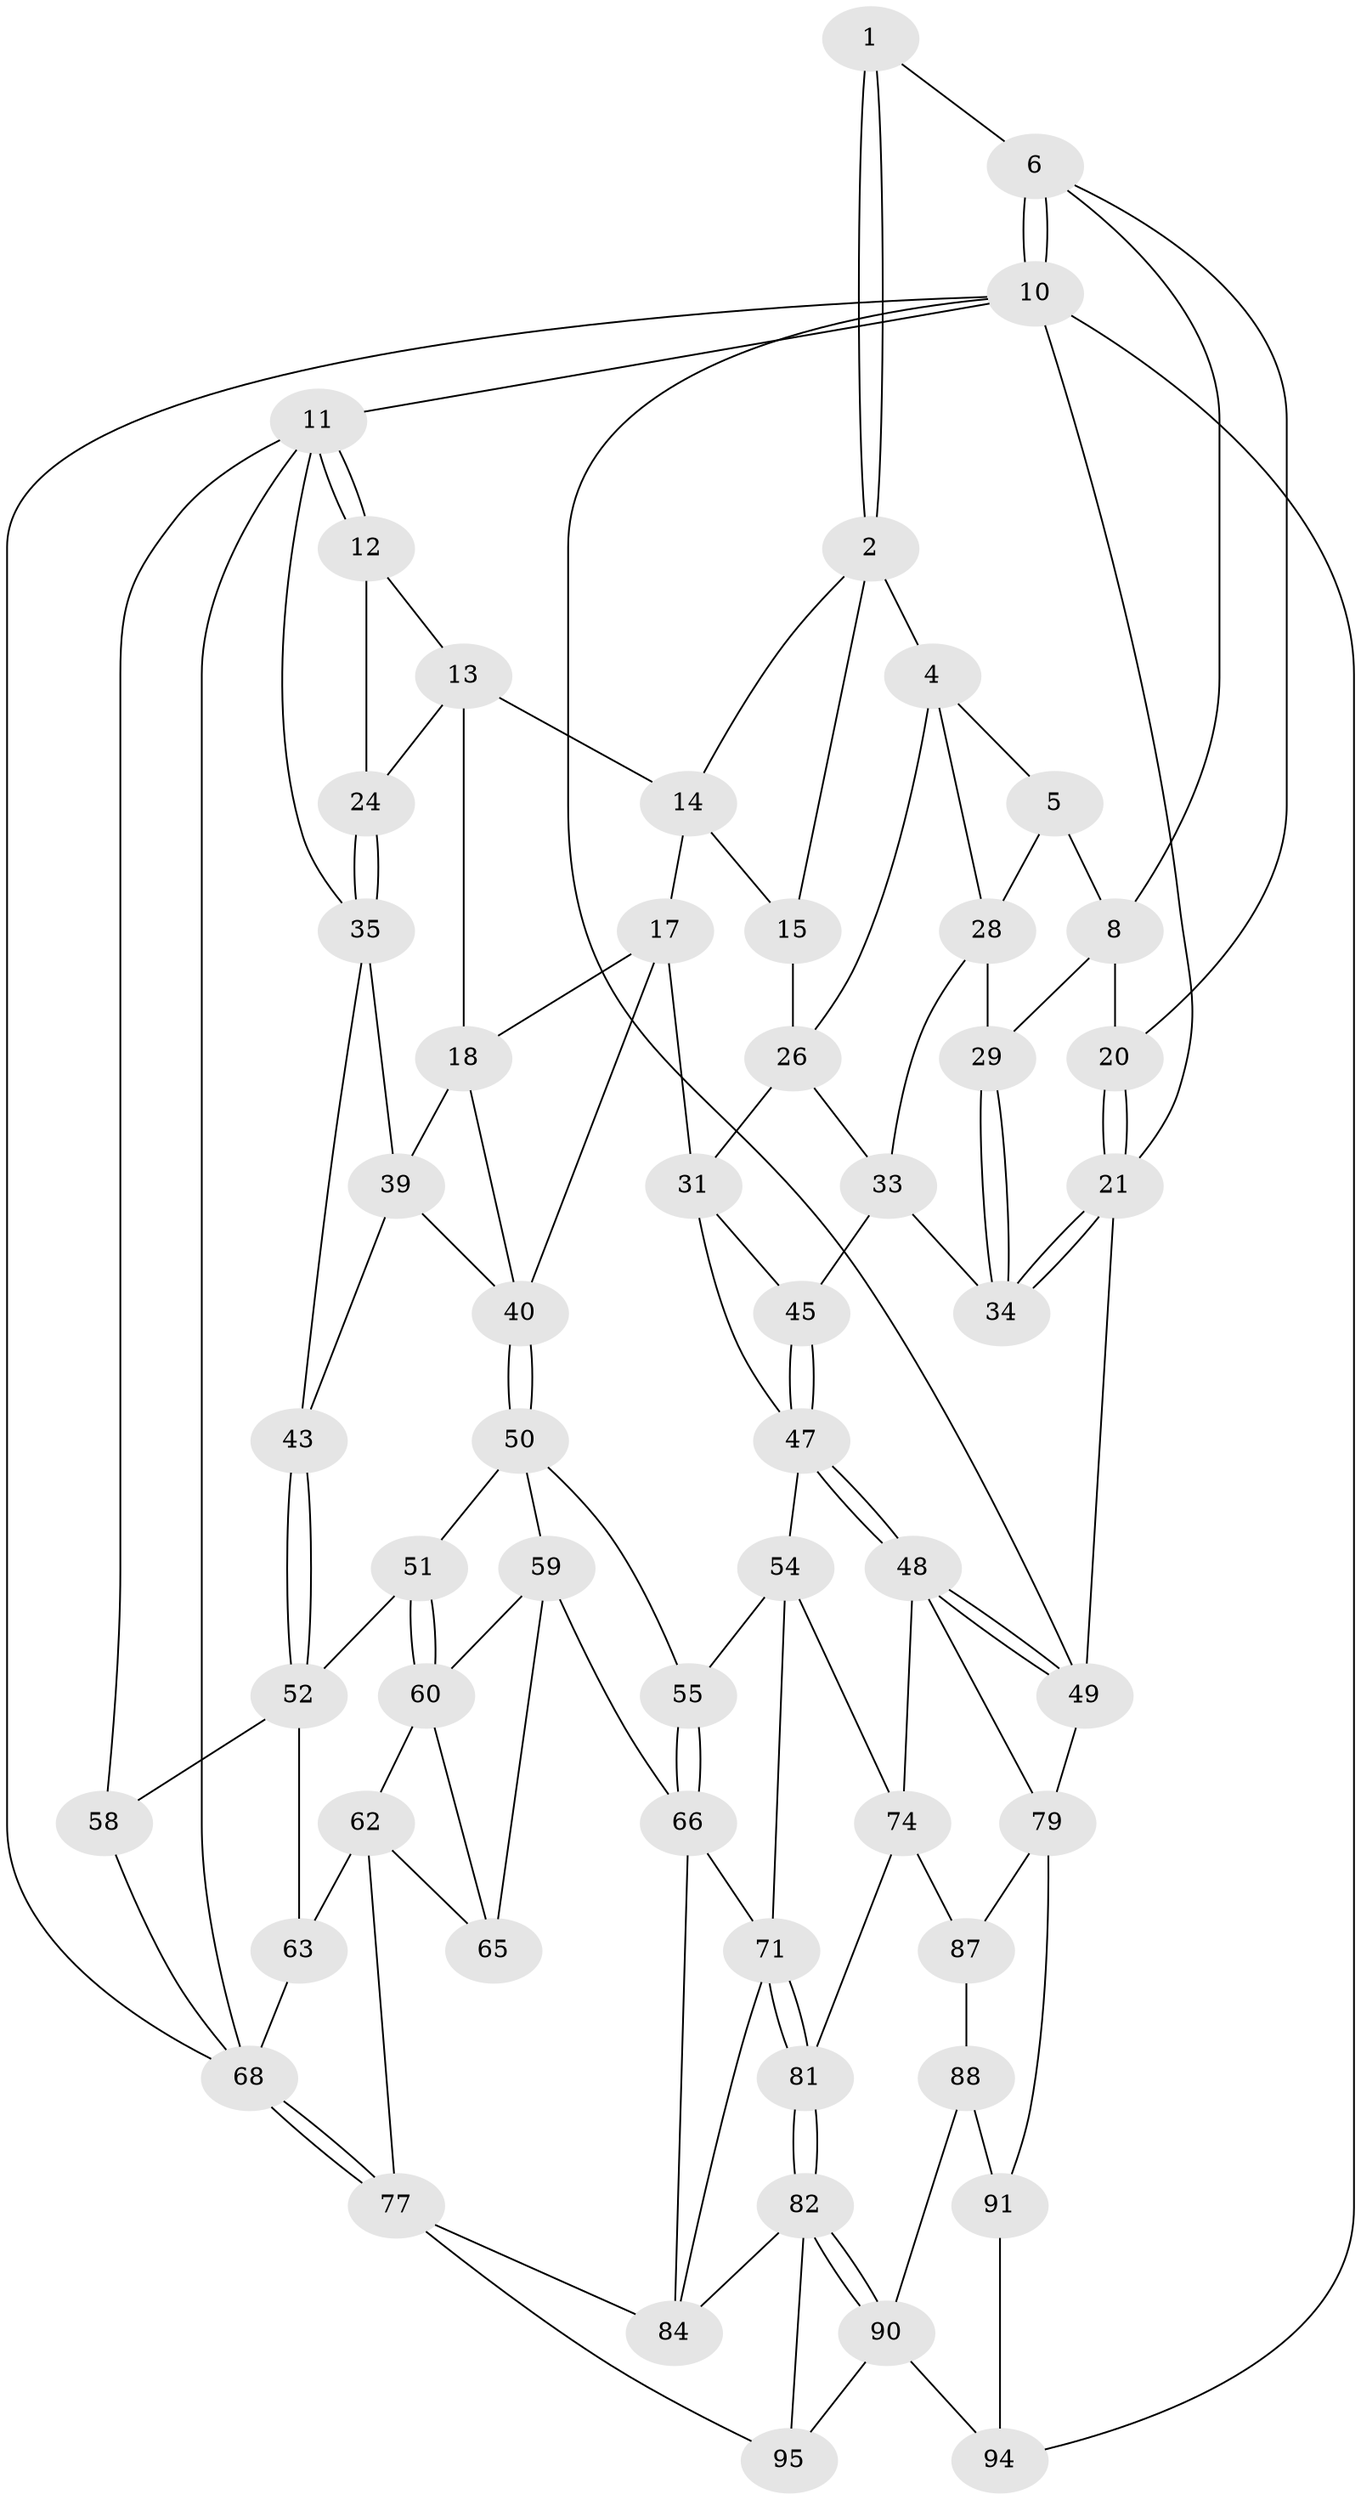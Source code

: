 // Generated by graph-tools (version 1.1) at 2025/52/02/27/25 19:52:42]
// undirected, 57 vertices, 123 edges
graph export_dot {
graph [start="1"]
  node [color=gray90,style=filled];
  1 [pos="+0.7828975560967161+0"];
  2 [pos="+0.5057172105258139+0",super="+3"];
  4 [pos="+0.6268608471078392+0.1019680333789736",super="+25"];
  5 [pos="+0.7713227914706471+0",super="+9"];
  6 [pos="+0.8422761593196944+0",super="+7"];
  8 [pos="+0.7965295388680104+0.10173595534142028",super="+23"];
  10 [pos="+1+0",super="+86"];
  11 [pos="+0+0",super="+37"];
  12 [pos="+0+0"];
  13 [pos="+0.1234769180992518+0",super="+19"];
  14 [pos="+0.3259123507575521+0",super="+16"];
  15 [pos="+0.521326810996438+0.12093944271027939"];
  17 [pos="+0.3556510766548701+0.14787283445525468",super="+32"];
  18 [pos="+0.2893543796324495+0.17248599366786624",super="+38"];
  20 [pos="+0.8860031716866659+0.02270282074714139"];
  21 [pos="+1+0.2635535303010243",super="+22"];
  24 [pos="+0.0926869360318265+0.17515182816574495"];
  26 [pos="+0.6620910645852405+0.273522125825528",super="+27"];
  28 [pos="+0.6970282706559707+0.12368565248773782",super="+30"];
  29 [pos="+0.8854206509470417+0.20314609285013668"];
  31 [pos="+0.48520002496928355+0.35486329160455593",super="+46"];
  33 [pos="+0.7340202806845957+0.31918278707717296",super="+44"];
  34 [pos="+1+0.2555877108049809"];
  35 [pos="+0.09093148853722682+0.1842741299896271",super="+36"];
  39 [pos="+0.15957812276732458+0.2187121420619068",super="+42"];
  40 [pos="+0.4661843893311441+0.3676134474757058",super="+41"];
  43 [pos="+0.174921398274431+0.4046490310099376"];
  45 [pos="+0.7446035541713032+0.3474932845081059"];
  47 [pos="+0.8815253716157818+0.5148678052938931",super="+53"];
  48 [pos="+0.936770375137021+0.5385992566881279",super="+73"];
  49 [pos="+1+0.48206960063788445",super="+78"];
  50 [pos="+0.4620718510419296+0.38662077360565417",super="+56"];
  51 [pos="+0.212536435840229+0.49988416909378947"];
  52 [pos="+0.2011977456697661+0.49576396578744536",super="+57"];
  54 [pos="+0.617097987608935+0.5900399871263053",super="+70"];
  55 [pos="+0.5682594812862642+0.586700831228659"];
  58 [pos="+0+0.43200178439584436"];
  59 [pos="+0.44448018069528694+0.5362778972612903",super="+64"];
  60 [pos="+0.2893011040236181+0.5453985578296059",super="+61"];
  62 [pos="+0.1412691036504349+0.6394555696485209",super="+76"];
  63 [pos="+0.134696384251478+0.6063136274662461"];
  65 [pos="+0.33458457993814866+0.7426325864357491"];
  66 [pos="+0.5031272100109921+0.7315663545402438",super="+67"];
  68 [pos="+0+1",super="+69"];
  71 [pos="+0.6022340834378639+0.7362578070171553",super="+72"];
  74 [pos="+0.8010439454281143+0.714198294693235",super="+75"];
  77 [pos="+0+1",super="+92"];
  79 [pos="+0.9752059906598729+0.8758133757450736",super="+80"];
  81 [pos="+0.7151668696249379+0.8362667872664494"];
  82 [pos="+0.7090110910709825+0.8694429702922315",super="+83"];
  84 [pos="+0.5813726585196104+0.8251542540287266",super="+85"];
  87 [pos="+0.8319344468144328+0.7565495301685318"];
  88 [pos="+0.8503228011485535+0.8091726634543948",super="+89"];
  90 [pos="+0.7846707959206506+0.9267769578491787",super="+96"];
  91 [pos="+0.9333704339421518+0.8900214740820597",super="+93"];
  94 [pos="+0.948139812581976+1"];
  95 [pos="+0.4388306300030075+1"];
  1 -- 2;
  1 -- 2;
  1 -- 6;
  2 -- 14;
  2 -- 4;
  2 -- 15;
  4 -- 5;
  4 -- 26;
  4 -- 28;
  5 -- 8;
  5 -- 28;
  6 -- 10;
  6 -- 10;
  6 -- 8;
  6 -- 20;
  8 -- 20;
  8 -- 29;
  10 -- 11;
  10 -- 21;
  10 -- 49;
  10 -- 68;
  10 -- 94;
  11 -- 12;
  11 -- 12;
  11 -- 68;
  11 -- 58;
  11 -- 35;
  12 -- 13;
  12 -- 24;
  13 -- 14;
  13 -- 24;
  13 -- 18;
  14 -- 17;
  14 -- 15;
  15 -- 26;
  17 -- 18;
  17 -- 40;
  17 -- 31;
  18 -- 39;
  18 -- 40;
  20 -- 21;
  20 -- 21;
  21 -- 34;
  21 -- 34;
  21 -- 49;
  24 -- 35;
  24 -- 35;
  26 -- 33;
  26 -- 31;
  28 -- 33;
  28 -- 29;
  29 -- 34;
  29 -- 34;
  31 -- 47;
  31 -- 45;
  33 -- 34;
  33 -- 45;
  35 -- 39;
  35 -- 43;
  39 -- 40;
  39 -- 43;
  40 -- 50;
  40 -- 50;
  43 -- 52;
  43 -- 52;
  45 -- 47;
  45 -- 47;
  47 -- 48;
  47 -- 48;
  47 -- 54;
  48 -- 49;
  48 -- 49;
  48 -- 74;
  48 -- 79;
  49 -- 79;
  50 -- 51;
  50 -- 59;
  50 -- 55;
  51 -- 52;
  51 -- 60;
  51 -- 60;
  52 -- 58;
  52 -- 63;
  54 -- 55;
  54 -- 74;
  54 -- 71;
  55 -- 66;
  55 -- 66;
  58 -- 68;
  59 -- 60;
  59 -- 65;
  59 -- 66;
  60 -- 65;
  60 -- 62;
  62 -- 63;
  62 -- 65;
  62 -- 77;
  63 -- 68;
  66 -- 71;
  66 -- 84;
  68 -- 77;
  68 -- 77;
  71 -- 81;
  71 -- 81;
  71 -- 84;
  74 -- 87;
  74 -- 81;
  77 -- 95;
  77 -- 84;
  79 -- 91;
  79 -- 87;
  81 -- 82;
  81 -- 82;
  82 -- 90;
  82 -- 90;
  82 -- 84;
  82 -- 95;
  87 -- 88;
  88 -- 91 [weight=2];
  88 -- 90;
  90 -- 94;
  90 -- 95;
  91 -- 94;
}
